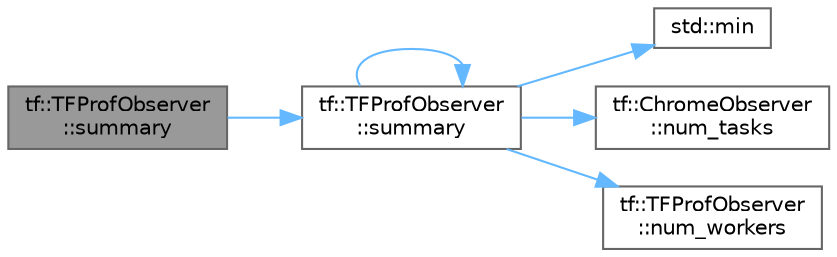 digraph "tf::TFProfObserver::summary"
{
 // LATEX_PDF_SIZE
  bgcolor="transparent";
  edge [fontname=Helvetica,fontsize=10,labelfontname=Helvetica,labelfontsize=10];
  node [fontname=Helvetica,fontsize=10,shape=box,height=0.2,width=0.4];
  rankdir="LR";
  Node1 [id="Node000001",label="tf::TFProfObserver\l::summary",height=0.2,width=0.4,color="gray40", fillcolor="grey60", style="filled", fontcolor="black",tooltip="returns the summary report in a string"];
  Node1 -> Node2 [id="edge1_Node000001_Node000002",color="steelblue1",style="solid",tooltip=" "];
  Node2 [id="Node000002",label="tf::TFProfObserver\l::summary",height=0.2,width=0.4,color="grey40", fillcolor="white", style="filled",URL="$classtf_1_1_t_f_prof_observer.html#a6102cedbaf2e40f8b8ff916827297198",tooltip="shows the summary report through an output stream"];
  Node2 -> Node3 [id="edge2_Node000002_Node000003",color="steelblue1",style="solid",tooltip=" "];
  Node3 [id="Node000003",label="std::min",height=0.2,width=0.4,color="grey40", fillcolor="white", style="filled",URL="$namespacestd.html#ac7b9885417769949d76890454b6d072e",tooltip=" "];
  Node2 -> Node4 [id="edge3_Node000002_Node000004",color="steelblue1",style="solid",tooltip=" "];
  Node4 [id="Node000004",label="tf::ChromeObserver\l::num_tasks",height=0.2,width=0.4,color="grey40", fillcolor="white", style="filled",URL="$classtf_1_1_chrome_observer.html#a44032b7607de5dd929683739f4df9ef2",tooltip="queries the number of tasks observed"];
  Node2 -> Node5 [id="edge4_Node000002_Node000005",color="steelblue1",style="solid",tooltip=" "];
  Node5 [id="Node000005",label="tf::TFProfObserver\l::num_workers",height=0.2,width=0.4,color="grey40", fillcolor="white", style="filled",URL="$classtf_1_1_t_f_prof_observer.html#a62ccf28199e35748903559848072fc29",tooltip="queries the number of observed workers"];
  Node2 -> Node2 [id="edge5_Node000002_Node000002",color="steelblue1",style="solid",tooltip=" "];
}
